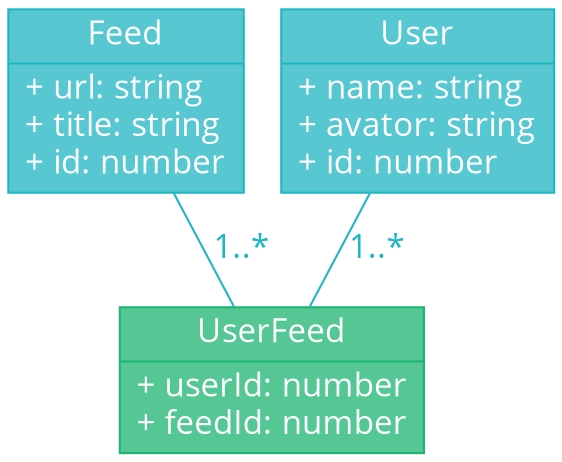 digraph G{
  node [ shape = "record", fontname = "Open Sans", fontsize = 16, fontcolor="#ffffff", style="filled", color="#1FB6C3", fillcolor="#1FB6C3bf"];
  edge [ fontname = "Open Sans", fontsize = 16, color="#1FB6C3", fontcolor="#1FB6C3" ];

  feed [ label = "{Feed|+ url: string\l+ title: string\l+ id: number\l}" ];
  user [ label = "{User|+ name: string\l+ avator: string\l+ id: number\l}" ];

  node [fontcolor="#ffffff", style="filled", color="#1BB470", fillcolor="#1BB470bf"];
  user_feed [label="{UserFeed|+ userId: number\l+ feedId: number\l}"];
  edge [ arrowhead = "empty" ];

  feed->user_feed [arrowhead="none", label="1..*"];
  user->user_feed [arrowhead="none", label="1..*"];
}
